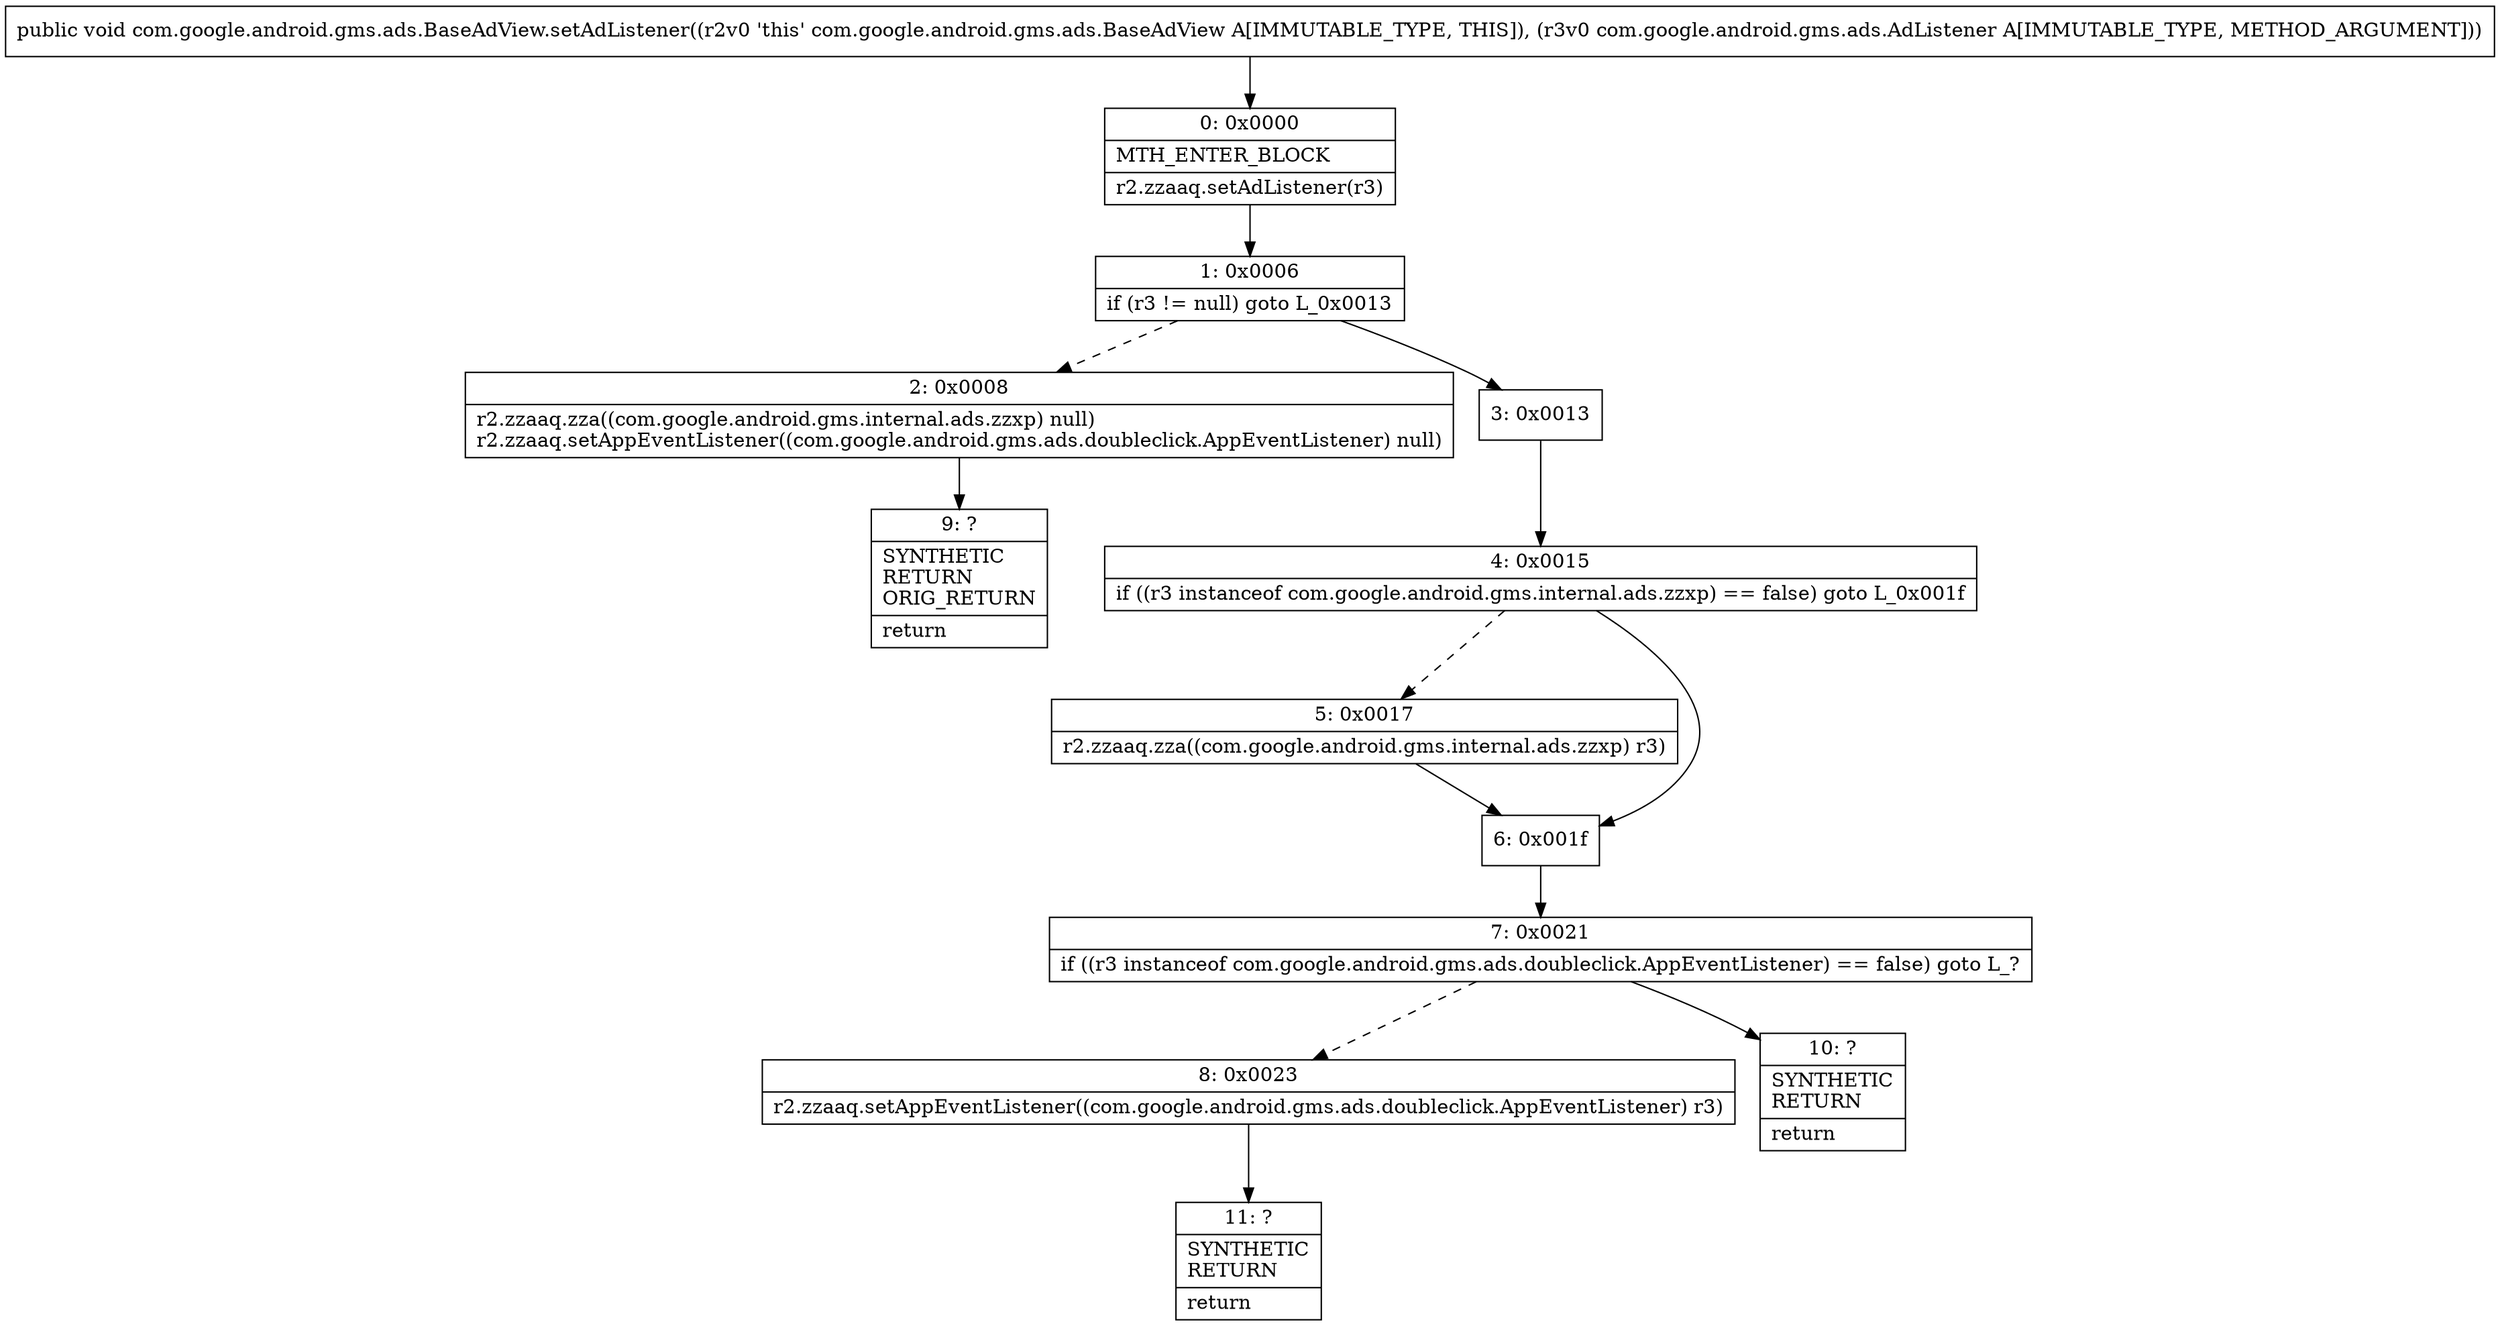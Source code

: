 digraph "CFG forcom.google.android.gms.ads.BaseAdView.setAdListener(Lcom\/google\/android\/gms\/ads\/AdListener;)V" {
Node_0 [shape=record,label="{0\:\ 0x0000|MTH_ENTER_BLOCK\l|r2.zzaaq.setAdListener(r3)\l}"];
Node_1 [shape=record,label="{1\:\ 0x0006|if (r3 != null) goto L_0x0013\l}"];
Node_2 [shape=record,label="{2\:\ 0x0008|r2.zzaaq.zza((com.google.android.gms.internal.ads.zzxp) null)\lr2.zzaaq.setAppEventListener((com.google.android.gms.ads.doubleclick.AppEventListener) null)\l}"];
Node_3 [shape=record,label="{3\:\ 0x0013}"];
Node_4 [shape=record,label="{4\:\ 0x0015|if ((r3 instanceof com.google.android.gms.internal.ads.zzxp) == false) goto L_0x001f\l}"];
Node_5 [shape=record,label="{5\:\ 0x0017|r2.zzaaq.zza((com.google.android.gms.internal.ads.zzxp) r3)\l}"];
Node_6 [shape=record,label="{6\:\ 0x001f}"];
Node_7 [shape=record,label="{7\:\ 0x0021|if ((r3 instanceof com.google.android.gms.ads.doubleclick.AppEventListener) == false) goto L_?\l}"];
Node_8 [shape=record,label="{8\:\ 0x0023|r2.zzaaq.setAppEventListener((com.google.android.gms.ads.doubleclick.AppEventListener) r3)\l}"];
Node_9 [shape=record,label="{9\:\ ?|SYNTHETIC\lRETURN\lORIG_RETURN\l|return\l}"];
Node_10 [shape=record,label="{10\:\ ?|SYNTHETIC\lRETURN\l|return\l}"];
Node_11 [shape=record,label="{11\:\ ?|SYNTHETIC\lRETURN\l|return\l}"];
MethodNode[shape=record,label="{public void com.google.android.gms.ads.BaseAdView.setAdListener((r2v0 'this' com.google.android.gms.ads.BaseAdView A[IMMUTABLE_TYPE, THIS]), (r3v0 com.google.android.gms.ads.AdListener A[IMMUTABLE_TYPE, METHOD_ARGUMENT])) }"];
MethodNode -> Node_0;
Node_0 -> Node_1;
Node_1 -> Node_2[style=dashed];
Node_1 -> Node_3;
Node_2 -> Node_9;
Node_3 -> Node_4;
Node_4 -> Node_5[style=dashed];
Node_4 -> Node_6;
Node_5 -> Node_6;
Node_6 -> Node_7;
Node_7 -> Node_8[style=dashed];
Node_7 -> Node_10;
Node_8 -> Node_11;
}

